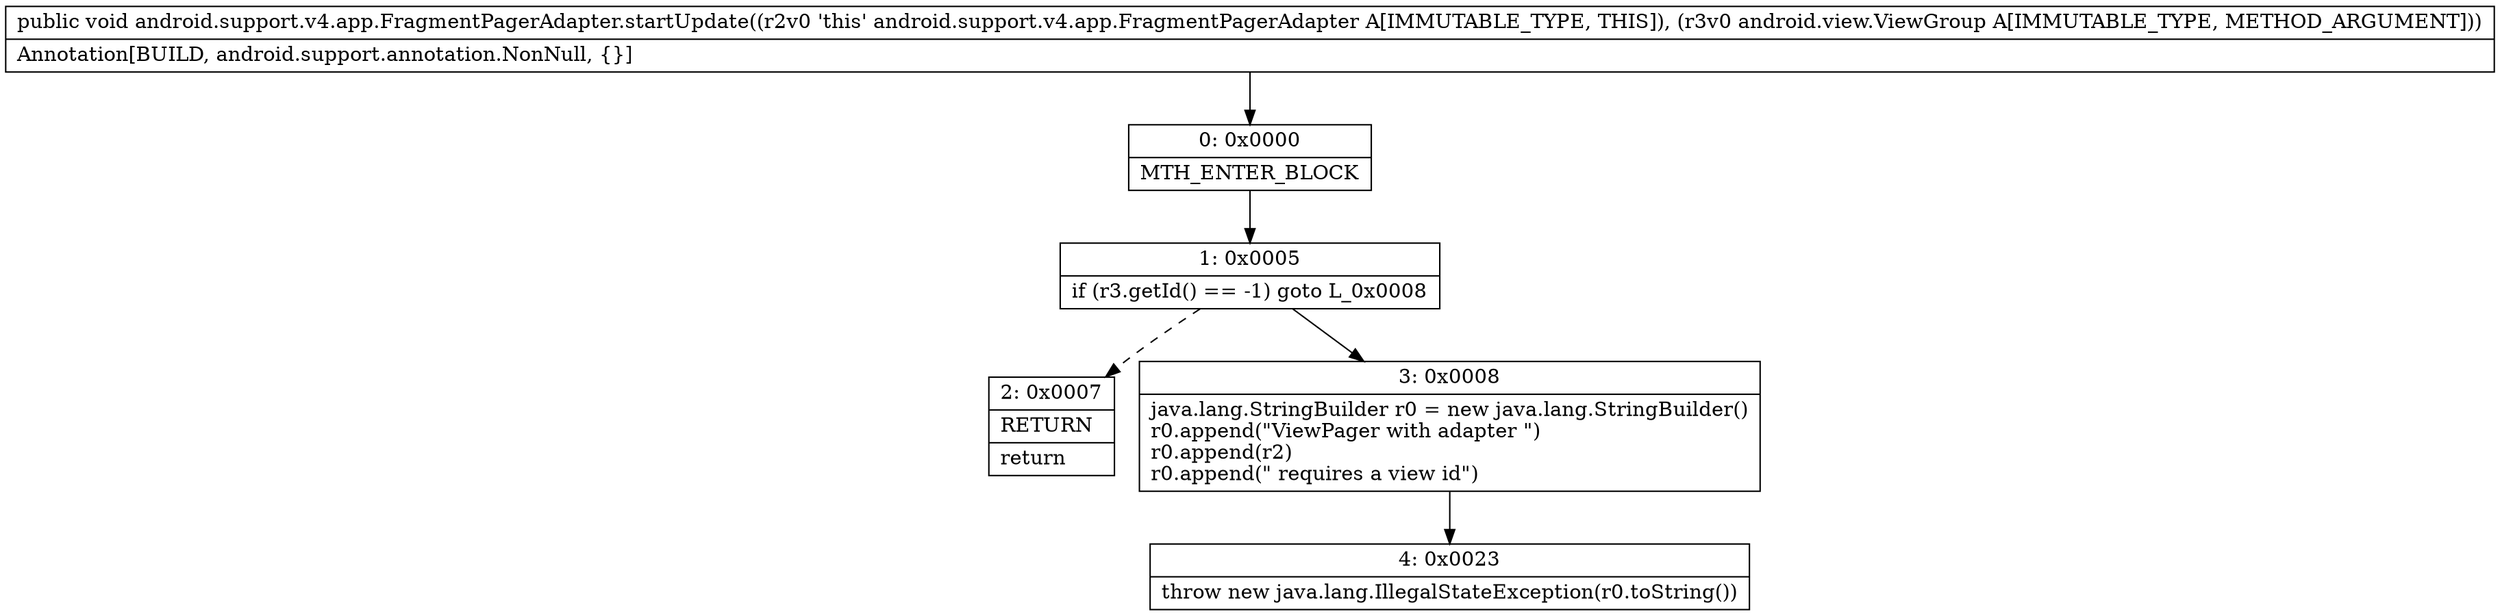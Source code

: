 digraph "CFG forandroid.support.v4.app.FragmentPagerAdapter.startUpdate(Landroid\/view\/ViewGroup;)V" {
Node_0 [shape=record,label="{0\:\ 0x0000|MTH_ENTER_BLOCK\l}"];
Node_1 [shape=record,label="{1\:\ 0x0005|if (r3.getId() == \-1) goto L_0x0008\l}"];
Node_2 [shape=record,label="{2\:\ 0x0007|RETURN\l|return\l}"];
Node_3 [shape=record,label="{3\:\ 0x0008|java.lang.StringBuilder r0 = new java.lang.StringBuilder()\lr0.append(\"ViewPager with adapter \")\lr0.append(r2)\lr0.append(\" requires a view id\")\l}"];
Node_4 [shape=record,label="{4\:\ 0x0023|throw new java.lang.IllegalStateException(r0.toString())\l}"];
MethodNode[shape=record,label="{public void android.support.v4.app.FragmentPagerAdapter.startUpdate((r2v0 'this' android.support.v4.app.FragmentPagerAdapter A[IMMUTABLE_TYPE, THIS]), (r3v0 android.view.ViewGroup A[IMMUTABLE_TYPE, METHOD_ARGUMENT]))  | Annotation[BUILD, android.support.annotation.NonNull, \{\}]\l}"];
MethodNode -> Node_0;
Node_0 -> Node_1;
Node_1 -> Node_2[style=dashed];
Node_1 -> Node_3;
Node_3 -> Node_4;
}

